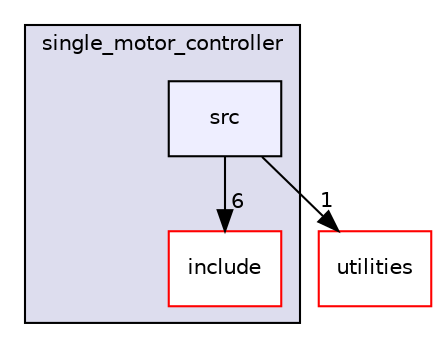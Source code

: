 digraph "catkin_ws/src/control/single_motor_controller/src" {
  compound=true
  node [ fontsize="10", fontname="Helvetica"];
  edge [ labelfontsize="10", labelfontname="Helvetica"];
  subgraph clusterdir_c5f8920db8dd6d4e0b2040e1ba7758b1 {
    graph [ bgcolor="#ddddee", pencolor="black", label="single_motor_controller" fontname="Helvetica", fontsize="10", URL="dir_c5f8920db8dd6d4e0b2040e1ba7758b1.html"]
  dir_9db427a186e850b48b8ffab00aeaa479 [shape=box label="include" fillcolor="white" style="filled" color="red" URL="dir_9db427a186e850b48b8ffab00aeaa479.html"];
  dir_93c6ca60a4c424021de6cfb55a6dadf0 [shape=box, label="src", style="filled", fillcolor="#eeeeff", pencolor="black", URL="dir_93c6ca60a4c424021de6cfb55a6dadf0.html"];
  }
  dir_ccddda87566ee263eec2f42a65371c71 [shape=box label="utilities" fillcolor="white" style="filled" color="red" URL="dir_ccddda87566ee263eec2f42a65371c71.html"];
  dir_93c6ca60a4c424021de6cfb55a6dadf0->dir_9db427a186e850b48b8ffab00aeaa479 [headlabel="6", labeldistance=1.5 headhref="dir_000060_000058.html"];
  dir_93c6ca60a4c424021de6cfb55a6dadf0->dir_ccddda87566ee263eec2f42a65371c71 [headlabel="1", labeldistance=1.5 headhref="dir_000060_000033.html"];
}
